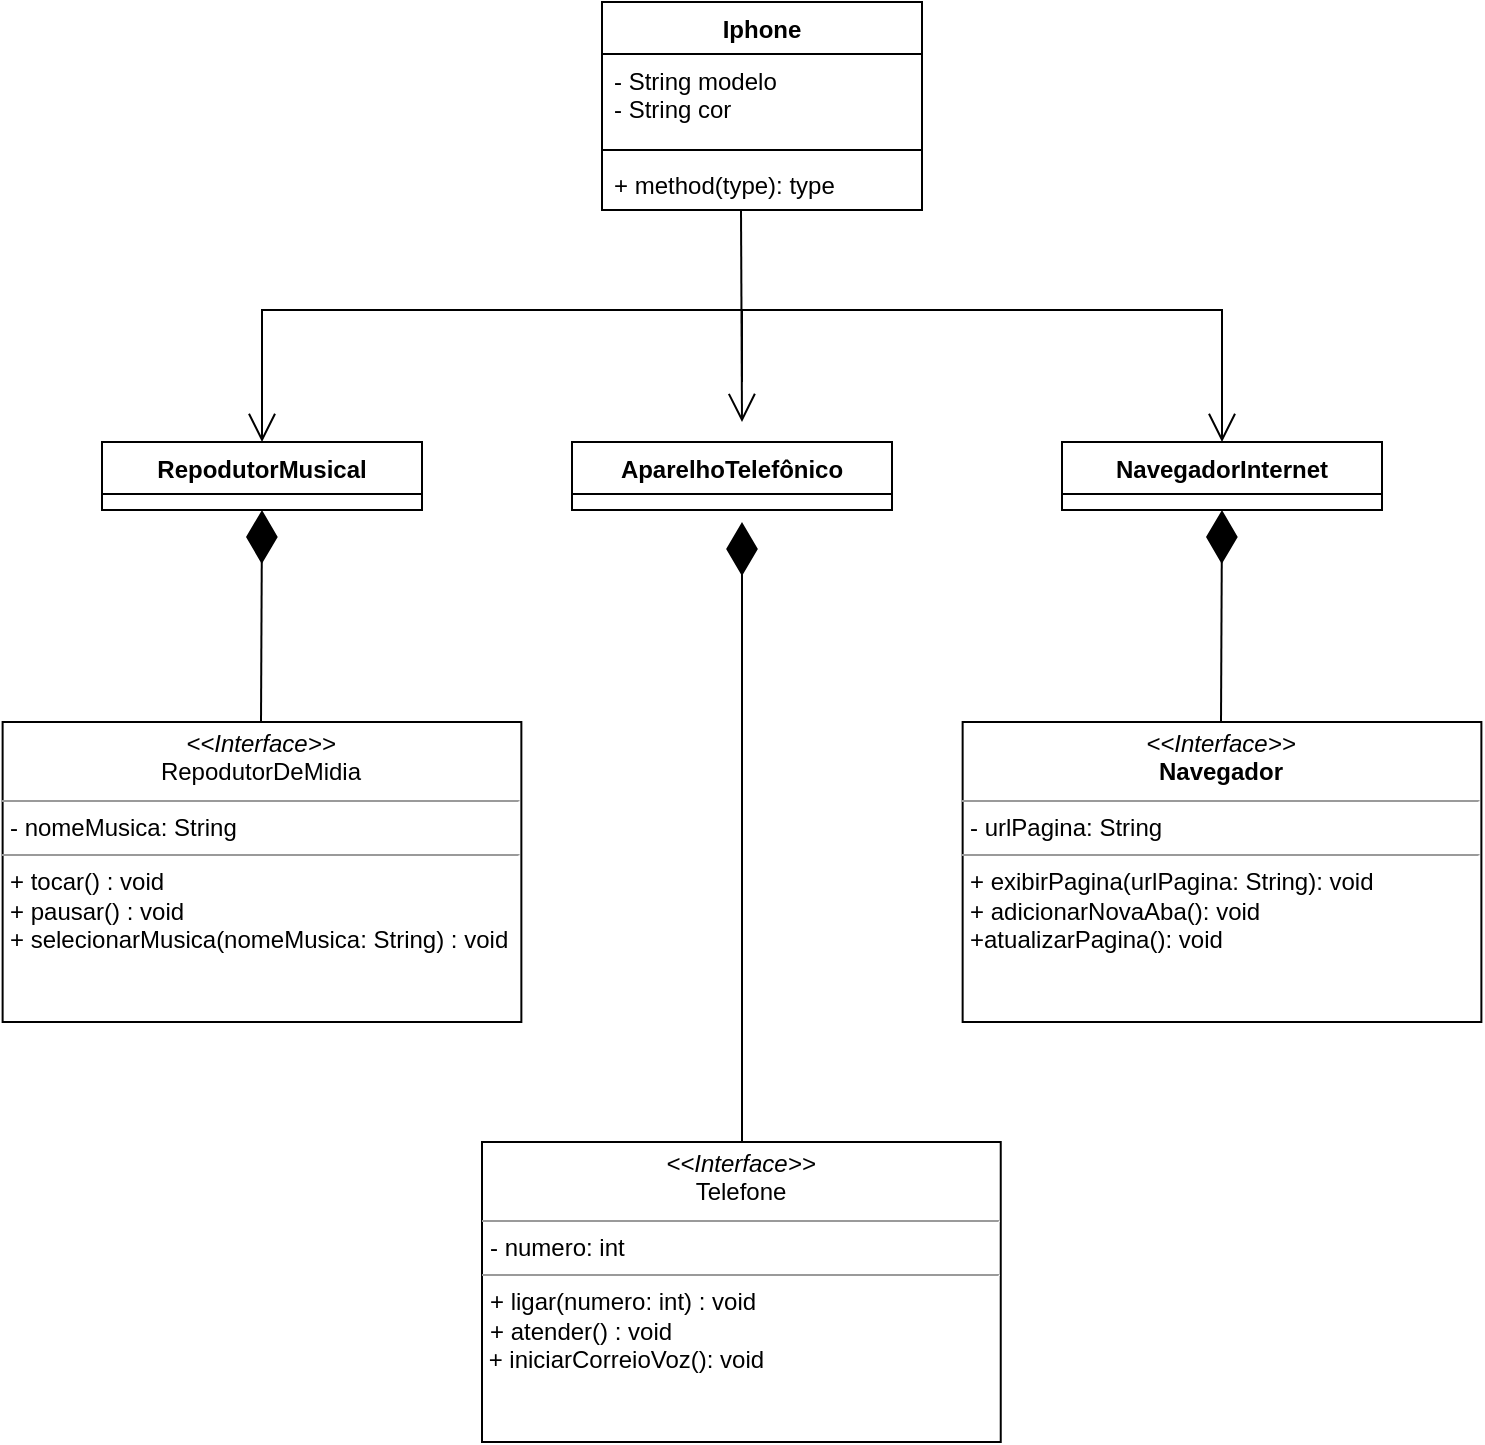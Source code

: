 <mxfile version="21.8.2" type="github">
  <diagram id="C5RBs43oDa-KdzZeNtuy" name="Page-1">
    <mxGraphModel dx="1120" dy="478" grid="1" gridSize="10" guides="1" tooltips="1" connect="1" arrows="1" fold="1" page="1" pageScale="1" pageWidth="827" pageHeight="1169" math="0" shadow="0">
      <root>
        <mxCell id="WIyWlLk6GJQsqaUBKTNV-0" />
        <mxCell id="WIyWlLk6GJQsqaUBKTNV-1" parent="WIyWlLk6GJQsqaUBKTNV-0" />
        <mxCell id="BxWGyI8JhKzKuQ0t7ILO-2" value="Iphone&lt;br&gt;" style="swimlane;fontStyle=1;align=center;verticalAlign=top;childLayout=stackLayout;horizontal=1;startSize=26;horizontalStack=0;resizeParent=1;resizeParentMax=0;resizeLast=0;collapsible=1;marginBottom=0;whiteSpace=wrap;html=1;" vertex="1" parent="WIyWlLk6GJQsqaUBKTNV-1">
          <mxGeometry x="330" y="40" width="160" height="104" as="geometry" />
        </mxCell>
        <mxCell id="BxWGyI8JhKzKuQ0t7ILO-3" value="- String modelo&lt;br&gt;- String cor" style="text;strokeColor=none;fillColor=none;align=left;verticalAlign=top;spacingLeft=4;spacingRight=4;overflow=hidden;rotatable=0;points=[[0,0.5],[1,0.5]];portConstraint=eastwest;whiteSpace=wrap;html=1;" vertex="1" parent="BxWGyI8JhKzKuQ0t7ILO-2">
          <mxGeometry y="26" width="160" height="44" as="geometry" />
        </mxCell>
        <mxCell id="BxWGyI8JhKzKuQ0t7ILO-4" value="" style="line;strokeWidth=1;fillColor=none;align=left;verticalAlign=middle;spacingTop=-1;spacingLeft=3;spacingRight=3;rotatable=0;labelPosition=right;points=[];portConstraint=eastwest;strokeColor=inherit;" vertex="1" parent="BxWGyI8JhKzKuQ0t7ILO-2">
          <mxGeometry y="70" width="160" height="8" as="geometry" />
        </mxCell>
        <mxCell id="BxWGyI8JhKzKuQ0t7ILO-5" value="+ method(type): type" style="text;strokeColor=none;fillColor=none;align=left;verticalAlign=top;spacingLeft=4;spacingRight=4;overflow=hidden;rotatable=0;points=[[0,0.5],[1,0.5]];portConstraint=eastwest;whiteSpace=wrap;html=1;" vertex="1" parent="BxWGyI8JhKzKuQ0t7ILO-2">
          <mxGeometry y="78" width="160" height="26" as="geometry" />
        </mxCell>
        <mxCell id="BxWGyI8JhKzKuQ0t7ILO-18" value="" style="endArrow=open;endFill=1;endSize=12;html=1;rounded=0;entryX=0.5;entryY=0;entryDx=0;entryDy=0;" edge="1" parent="WIyWlLk6GJQsqaUBKTNV-1">
          <mxGeometry width="160" relative="1" as="geometry">
            <mxPoint x="399.5" y="144" as="sourcePoint" />
            <mxPoint x="400" y="250" as="targetPoint" />
            <Array as="points" />
          </mxGeometry>
        </mxCell>
        <mxCell id="BxWGyI8JhKzKuQ0t7ILO-23" value="" style="endArrow=open;endFill=1;endSize=12;html=1;rounded=0;" edge="1" parent="WIyWlLk6GJQsqaUBKTNV-1">
          <mxGeometry width="160" relative="1" as="geometry">
            <mxPoint x="400" y="194" as="sourcePoint" />
            <mxPoint x="160" y="260" as="targetPoint" />
            <Array as="points">
              <mxPoint x="160" y="194" />
            </Array>
          </mxGeometry>
        </mxCell>
        <mxCell id="BxWGyI8JhKzKuQ0t7ILO-30" value="" style="endArrow=open;endFill=1;endSize=12;html=1;rounded=0;" edge="1" parent="WIyWlLk6GJQsqaUBKTNV-1">
          <mxGeometry width="160" relative="1" as="geometry">
            <mxPoint x="400" y="230" as="sourcePoint" />
            <mxPoint x="640" y="260" as="targetPoint" />
            <Array as="points">
              <mxPoint x="400" y="194" />
              <mxPoint x="640" y="194" />
            </Array>
          </mxGeometry>
        </mxCell>
        <mxCell id="BxWGyI8JhKzKuQ0t7ILO-32" value="&lt;p style=&quot;margin:0px;margin-top:4px;text-align:center;&quot;&gt;&lt;i&gt;&amp;lt;&amp;lt;Interface&amp;gt;&amp;gt;&lt;/i&gt;&lt;br&gt;RepodutorDeMidia&lt;br&gt;&lt;/p&gt;&lt;hr size=&quot;1&quot;&gt;&lt;p style=&quot;margin:0px;margin-left:4px;&quot;&gt;- nomeMusica: String&lt;/p&gt;&lt;hr size=&quot;1&quot;&gt;&lt;p style=&quot;margin:0px;margin-left:4px;&quot;&gt;+ tocar() : void&lt;br&gt;+ pausar() : void&lt;br&gt;&lt;/p&gt;&lt;p style=&quot;margin:0px;margin-left:4px;&quot;&gt;+ selecionarMusica&lt;span style=&quot;background-color: initial;&quot;&gt;(nomeMusica: String) : void&lt;/span&gt;&lt;/p&gt;" style="verticalAlign=top;align=left;overflow=fill;fontSize=12;fontFamily=Helvetica;html=1;whiteSpace=wrap;" vertex="1" parent="WIyWlLk6GJQsqaUBKTNV-1">
          <mxGeometry x="30.31" y="400" width="259.37" height="150" as="geometry" />
        </mxCell>
        <mxCell id="BxWGyI8JhKzKuQ0t7ILO-36" value="RepodutorMusical" style="swimlane;fontStyle=1;align=center;verticalAlign=top;childLayout=stackLayout;horizontal=1;startSize=26;horizontalStack=0;resizeParent=1;resizeParentMax=0;resizeLast=0;collapsible=1;marginBottom=0;whiteSpace=wrap;html=1;" vertex="1" parent="WIyWlLk6GJQsqaUBKTNV-1">
          <mxGeometry x="80" y="260" width="160" height="34" as="geometry" />
        </mxCell>
        <mxCell id="BxWGyI8JhKzKuQ0t7ILO-47" value="AparelhoTelefônico" style="swimlane;fontStyle=1;align=center;verticalAlign=top;childLayout=stackLayout;horizontal=1;startSize=26;horizontalStack=0;resizeParent=1;resizeParentMax=0;resizeLast=0;collapsible=1;marginBottom=0;whiteSpace=wrap;html=1;" vertex="1" parent="WIyWlLk6GJQsqaUBKTNV-1">
          <mxGeometry x="315" y="260" width="160" height="34" as="geometry" />
        </mxCell>
        <mxCell id="BxWGyI8JhKzKuQ0t7ILO-55" value="" style="endArrow=diamondThin;endFill=1;endSize=24;html=1;rounded=0;entryX=0.5;entryY=1;entryDx=0;entryDy=0;" edge="1" parent="WIyWlLk6GJQsqaUBKTNV-1" target="BxWGyI8JhKzKuQ0t7ILO-36">
          <mxGeometry width="160" relative="1" as="geometry">
            <mxPoint x="159.5" y="400" as="sourcePoint" />
            <mxPoint x="159.5" y="340" as="targetPoint" />
          </mxGeometry>
        </mxCell>
        <mxCell id="BxWGyI8JhKzKuQ0t7ILO-56" value="" style="endArrow=diamondThin;endFill=1;endSize=24;html=1;rounded=0;" edge="1" parent="WIyWlLk6GJQsqaUBKTNV-1">
          <mxGeometry width="160" relative="1" as="geometry">
            <mxPoint x="400" y="610" as="sourcePoint" />
            <mxPoint x="400" y="300" as="targetPoint" />
          </mxGeometry>
        </mxCell>
        <mxCell id="BxWGyI8JhKzKuQ0t7ILO-57" value="" style="endArrow=diamondThin;endFill=1;endSize=24;html=1;rounded=0;entryX=0.5;entryY=1;entryDx=0;entryDy=0;" edge="1" parent="WIyWlLk6GJQsqaUBKTNV-1" target="BxWGyI8JhKzKuQ0t7ILO-58">
          <mxGeometry width="160" relative="1" as="geometry">
            <mxPoint x="639.5" y="400" as="sourcePoint" />
            <mxPoint x="639.5" y="340" as="targetPoint" />
          </mxGeometry>
        </mxCell>
        <mxCell id="BxWGyI8JhKzKuQ0t7ILO-58" value="NavegadorInternet" style="swimlane;fontStyle=1;align=center;verticalAlign=top;childLayout=stackLayout;horizontal=1;startSize=26;horizontalStack=0;resizeParent=1;resizeParentMax=0;resizeLast=0;collapsible=1;marginBottom=0;whiteSpace=wrap;html=1;" vertex="1" parent="WIyWlLk6GJQsqaUBKTNV-1">
          <mxGeometry x="560" y="260" width="160" height="34" as="geometry" />
        </mxCell>
        <mxCell id="BxWGyI8JhKzKuQ0t7ILO-60" value="&lt;p style=&quot;margin:0px;margin-top:4px;text-align:center;&quot;&gt;&lt;i&gt;&amp;lt;&amp;lt;Interface&amp;gt;&amp;gt;&lt;/i&gt;&lt;br&gt;Telefone&lt;br&gt;&lt;/p&gt;&lt;hr size=&quot;1&quot;&gt;&lt;p style=&quot;margin:0px;margin-left:4px;&quot;&gt;- numero: int&lt;/p&gt;&lt;hr size=&quot;1&quot;&gt;&lt;p style=&quot;margin:0px;margin-left:4px;&quot;&gt;+&amp;nbsp;ligar(numero: int) : void&lt;br&gt;+ atender() : void&lt;/p&gt;&amp;nbsp;+ iniciarCorreioVoz(): void" style="verticalAlign=top;align=left;overflow=fill;fontSize=12;fontFamily=Helvetica;html=1;whiteSpace=wrap;" vertex="1" parent="WIyWlLk6GJQsqaUBKTNV-1">
          <mxGeometry x="270" y="610" width="259.37" height="150" as="geometry" />
        </mxCell>
        <mxCell id="BxWGyI8JhKzKuQ0t7ILO-61" value="&lt;p style=&quot;margin:0px;margin-top:4px;text-align:center;&quot;&gt;&lt;i&gt;&amp;lt;&amp;lt;Interface&amp;gt;&amp;gt;&lt;/i&gt;&lt;br&gt;&lt;b&gt;Navegador&lt;/b&gt;&lt;/p&gt;&lt;hr size=&quot;1&quot;&gt;&lt;p style=&quot;margin:0px;margin-left:4px;&quot;&gt;- urlPagina: String&lt;/p&gt;&lt;hr size=&quot;1&quot;&gt;&lt;p style=&quot;margin:0px;margin-left:4px;&quot;&gt;+ exibirPagina(urlPagina: String): void&lt;/p&gt;&lt;p style=&quot;margin:0px;margin-left:4px;&quot;&gt;+ adicionarNovaAba(): void&lt;/p&gt;&lt;p style=&quot;margin:0px;margin-left:4px;&quot;&gt;+atualizarPagina(): void&lt;/p&gt;" style="verticalAlign=top;align=left;overflow=fill;fontSize=12;fontFamily=Helvetica;html=1;whiteSpace=wrap;" vertex="1" parent="WIyWlLk6GJQsqaUBKTNV-1">
          <mxGeometry x="510.32" y="400" width="259.37" height="150" as="geometry" />
        </mxCell>
      </root>
    </mxGraphModel>
  </diagram>
</mxfile>
